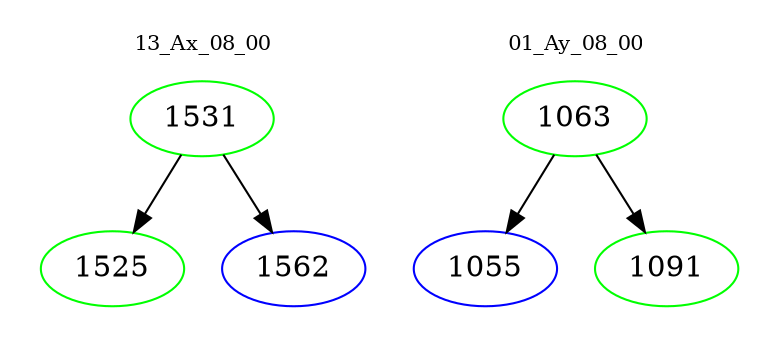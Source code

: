 digraph{
subgraph cluster_0 {
color = white
label = "13_Ax_08_00";
fontsize=10;
T0_1531 [label="1531", color="green"]
T0_1531 -> T0_1525 [color="black"]
T0_1525 [label="1525", color="green"]
T0_1531 -> T0_1562 [color="black"]
T0_1562 [label="1562", color="blue"]
}
subgraph cluster_1 {
color = white
label = "01_Ay_08_00";
fontsize=10;
T1_1063 [label="1063", color="green"]
T1_1063 -> T1_1055 [color="black"]
T1_1055 [label="1055", color="blue"]
T1_1063 -> T1_1091 [color="black"]
T1_1091 [label="1091", color="green"]
}
}
